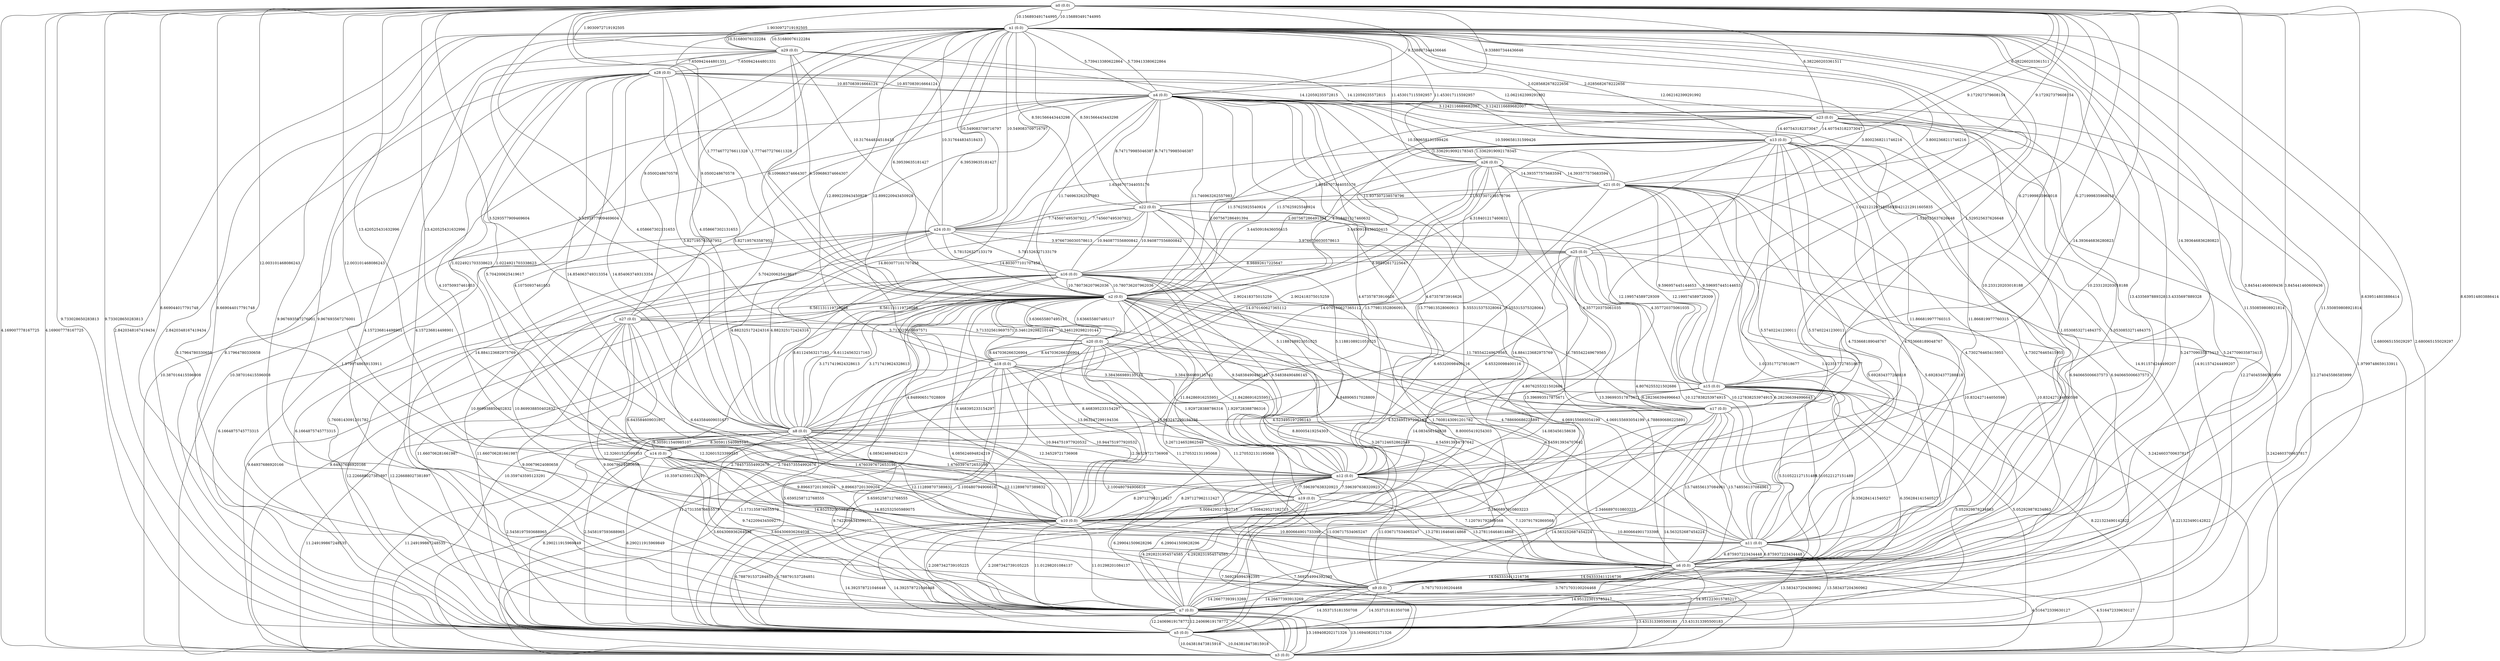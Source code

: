 graph {
n0 [label="n0 (0.0)"];
n1 [label="n1 (0.0)"];
n2 [label="n2 (0.0)"];
n3 [label="n3 (0.0)"];
n4 [label="n4 (0.0)"];
n5 [label="n5 (0.0)"];
n6 [label="n6 (0.0)"];
n7 [label="n7 (0.0)"];
n8 [label="n8 (0.0)"];
n9 [label="n9 (0.0)"];
n10 [label="n10 (0.0)"];
n11 [label="n11 (0.0)"];
n12 [label="n12 (0.0)"];
n13 [label="n13 (0.0)"];
n14 [label="n14 (0.0)"];
n15 [label="n15 (0.0)"];
n16 [label="n16 (0.0)"];
n17 [label="n17 (0.0)"];
n18 [label="n18 (0.0)"];
n19 [label="n19 (0.0)"];
n20 [label="n20 (0.0)"];
n21 [label="n21 (0.0)"];
n22 [label="n22 (0.0)"];
n23 [label="n23 (0.0)"];
n24 [label="n24 (0.0)"];
n25 [label="n25 (0.0)"];
n26 [label="n26 (0.0)"];
n27 [label="n27 (0.0)"];
n28 [label="n28 (0.0)"];
n29 [label="n29 (0.0)"];
n0 -- n1 [weight=10.156893491744995 label=10.156893491744995];
n0 -- n7 [weight=8.669044017791748 label=8.669044017791748];
n0 -- n10 [weight=12.003101468086243 label=12.003101468086243];
n0 -- n8 [weight=3.5293577909469604 label=3.5293577909469604];
n0 -- n4 [weight=9.338807344436646 label=9.338807344436646];
n0 -- n2 [weight=1.7774677276611328 label=1.7774677276611328];
n0 -- n5 [weight=9.733028650283813 label=9.733028650283813];
n0 -- n21 [weight=9.172927379608154 label=9.172927379608154];
n0 -- n12 [weight=14.393646836280823 label=14.393646836280823];
n0 -- n3 [weight=4.169007778167725 label=4.169007778167725];
n0 -- n15 [weight=6.271999835968018 label=6.271999835968018];
n0 -- n29 [weight=1.9030972719192505 label=1.9030972719192505];
n0 -- n6 [weight=3.845441460609436 label=3.845441460609436];
n0 -- n14 [weight=13.420525431632996 label=13.420525431632996];
n0 -- n23 [weight=6.382260203361511 label=6.382260203361511];
n0 -- n9 [weight=8.639514803886414 label=8.639514803886414];
n1 -- n10 [weight=5.704200625419617 label=5.704200625419617];
n1 -- n27 [weight=9.0500248670578 label=9.0500248670578];
n1 -- n22 [weight=8.591566443443298 label=8.591566443443298];
n1 -- n3 [weight=2.680065155029297 label=2.680065155029297];
n1 -- n29 [weight=10.51680076122284 label=10.51680076122284];
n1 -- n15 [weight=1.0421212911605835 label=1.0421212911605835];
n1 -- n7 [weight=9.967693567276001 label=9.967693567276001];
n1 -- n13 [weight=2.0285682678222656 label=2.0285682678222656];
n1 -- n17 [weight=1.529525637626648 label=1.529525637626648];
n1 -- n24 [weight=10.549083709716797 label=10.549083709716797];
n1 -- n11 [weight=10.233120203018188 label=10.233120203018188];
n1 -- n2 [weight=6.39539635181427 label=6.39539635181427];
n1 -- n26 [weight=11.453017115592957 label=11.453017115592957];
n1 -- n4 [weight=5.739413380622864 label=5.739413380622864];
n1 -- n6 [weight=13.4335697889328 label=13.4335697889328];
n1 -- n5 [weight=2.8420348167419434 label=2.8420348167419434];
n1 -- n18 [weight=12.899220943450928 label=12.899220943450928];
n1 -- n25 [weight=3.8002368211746216 label=3.8002368211746216];
n1 -- n0 [weight=10.156893491744995 label=10.156893491744995];
n1 -- n8 [weight=4.058667302131653 label=4.058667302131653];
n1 -- n9 [weight=11.550859808921814 label=11.550859808921814];
n2 -- n10 [weight=8.468395233154297 label=8.468395233154297];
n2 -- n16 [weight=10.780736207962036 label=10.780736207962036];
n2 -- n0 [weight=1.7774677276611328 label=1.7774677276611328];
n2 -- n9 [weight=3.267124652862549 label=3.267124652862549];
n2 -- n5 [weight=2.784573554992676 label=2.784573554992676];
n2 -- n1 [weight=6.39539635181427 label=6.39539635181427];
n2 -- n27 [weight=6.561131119728088 label=6.561131119728088];
n2 -- n8 [weight=3.1717419624328613 label=3.1717419624328613];
n2 -- n13 [weight=4.318401217460632 label=4.318401217460632];
n2 -- n26 [weight=3.4450918436050415 label=3.4450918436050415];
n2 -- n29 [weight=6.109686374664307 label=6.109686374664307];
n2 -- n3 [weight=10.359743595123291 label=10.359743595123291];
n2 -- n4 [weight=11.746963262557983 label=11.746963262557983];
n2 -- n19 [weight=11.84286916255951 label=11.84286916255951];
n2 -- n17 [weight=11.785542249679565 label=11.785542249679565];
n2 -- n6 [weight=8.80005419254303 label=8.80005419254303];
n2 -- n11 [weight=4.069155693054199 label=4.069155693054199];
n2 -- n20 [weight=3.636655807495117 label=3.636655807495117];
n2 -- n18 [weight=3.346129298210144 label=3.346129298210144];
n2 -- n7 [weight=4.085624694824219 label=4.085624694824219];
n2 -- n23 [weight=11.57625925540924 label=11.57625925540924];
n3 -- n15 [weight=8.221323490142822 label=8.221323490142822];
n3 -- n25 [weight=3.2424603700637817 label=3.2424603700637817];
n3 -- n19 [weight=7.569254994392395 label=7.569254994392395];
n3 -- n0 [weight=4.169007778167725 label=4.169007778167725];
n3 -- n9 [weight=13.431313395500183 label=13.431313395500183];
n3 -- n17 [weight=14.563252687454224 label=14.563252687454224];
n3 -- n18 [weight=11.173135876655579 label=11.173135876655579];
n3 -- n5 [weight=10.043818473815918 label=10.043818473815918];
n3 -- n16 [weight=9.64937686920166 label=9.64937686920166];
n3 -- n4 [weight=10.387016415596008 label=10.387016415596008];
n3 -- n6 [weight=4.516472339630127 label=4.516472339630127];
n3 -- n1 [weight=2.680065155029297 label=2.680065155029297];
n3 -- n7 [weight=13.169408202171326 label=13.169408202171326];
n3 -- n12 [weight=2.2087342739105225 label=2.2087342739105225];
n3 -- n8 [weight=11.249199867248535 label=11.249199867248535];
n3 -- n2 [weight=10.359743595123291 label=10.359743595123291];
n3 -- n10 [weight=14.392578721046448 label=14.392578721046448];
n4 -- n7 [weight=14.884123682975769 label=14.884123682975769];
n4 -- n3 [weight=10.387016415596008 label=10.387016415596008];
n4 -- n21 [weight=10.599658131599426 label=10.599658131599426];
n4 -- n19 [weight=4.67357873916626 label=4.67357873916626];
n4 -- n5 [weight=1.9799748659133911 label=1.9799748659133911];
n4 -- n10 [weight=5.555315375328064 label=5.555315375328064];
n4 -- n22 [weight=8.747179985046387 label=8.747179985046387];
n4 -- n1 [weight=5.739413380622864 label=5.739413380622864];
n4 -- n6 [weight=1.0530853271484375 label=1.0530853271484375];
n4 -- n20 [weight=2.007567286491394 label=2.007567286491394];
n4 -- n23 [weight=3.1242116689682007 label=3.1242116689682007];
n4 -- n8 [weight=14.803077101707458 label=14.803077101707458];
n4 -- n28 [weight=10.857083916664124 label=10.857083916664124];
n4 -- n2 [weight=11.746963262557983 label=11.746963262557983];
n4 -- n0 [weight=9.338807344436646 label=9.338807344436646];
n4 -- n11 [weight=11.866819977760315 label=11.866819977760315];
n5 -- n23 [weight=12.274045586585999 label=12.274045586585999];
n5 -- n4 [weight=1.9799748659133911 label=1.9799748659133911];
n5 -- n27 [weight=12.226688027381897 label=12.226688027381897];
n5 -- n6 [weight=14.951223015785217 label=14.951223015785217];
n5 -- n10 [weight=6.788791537284851 label=6.788791537284851];
n5 -- n11 [weight=13.583437204360962 label=13.583437204360962];
n5 -- n7 [weight=12.24069619178772 label=12.24069619178772];
n5 -- n8 [weight=2.5458197593688965 label=2.5458197593688965];
n5 -- n20 [weight=2.100480794906616 label=2.100480794906616];
n5 -- n22 [weight=1.7608143091201782 label=1.7608143091201782];
n5 -- n18 [weight=5.6595258712768555 label=5.6595258712768555];
n5 -- n2 [weight=2.784573554992676 label=2.784573554992676];
n5 -- n24 [weight=6.1664875745773315 label=6.1664875745773315];
n5 -- n9 [weight=14.353715181350708 label=14.353715181350708];
n5 -- n28 [weight=8.17964780330658 label=8.17964780330658];
n5 -- n1 [weight=2.8420348167419434 label=2.8420348167419434];
n5 -- n14 [weight=8.290211915969849 label=8.290211915969849];
n5 -- n3 [weight=10.043818473815918 label=10.043818473815918];
n5 -- n15 [weight=5.052929878234863 label=5.052929878234863];
n5 -- n16 [weight=11.660706281661987 label=11.660706281661987];
n5 -- n26 [weight=13.396993517875671 label=13.396993517875671];
n5 -- n0 [weight=9.733028650283813 label=9.733028650283813];
n6 -- n19 [weight=13.278116464614868 label=13.278116464614868];
n6 -- n13 [weight=4.730276465415955 label=4.730276465415955];
n6 -- n3 [weight=4.516472339630127 label=4.516472339630127];
n6 -- n2 [weight=8.80005419254303 label=8.80005419254303];
n6 -- n17 [weight=13.748556137084961 label=13.748556137084961];
n6 -- n16 [weight=4.788690686225891 label=4.788690686225891];
n6 -- n4 [weight=1.0530853271484375 label=1.0530853271484375];
n6 -- n5 [weight=14.951223015785217 label=14.951223015785217];
n6 -- n14 [weight=14.852532505989075 label=14.852532505989075];
n6 -- n21 [weight=5.692834377288818 label=5.692834377288818];
n6 -- n0 [weight=3.845441460609436 label=3.845441460609436];
n6 -- n11 [weight=6.875937223434448 label=6.875937223434448];
n6 -- n9 [weight=14.043333411216736 label=14.043333411216736];
n6 -- n15 [weight=5.510522127151489 label=5.510522127151489];
n6 -- n12 [weight=7.120791792869568 label=7.120791792869568];
n6 -- n7 [weight=3.7671703100204468 label=3.7671703100204468];
n6 -- n20 [weight=11.270532131195068 label=11.270532131195068];
n6 -- n1 [weight=13.4335697889328 label=13.4335697889328];
n7 -- n10 [weight=11.01298201084137 label=11.01298201084137];
n7 -- n14 [weight=3.604306936264038 label=3.604306936264038];
n7 -- n4 [weight=14.884123682975769 label=14.884123682975769];
n7 -- n5 [weight=12.24069619178772 label=12.24069619178772];
n7 -- n6 [weight=3.7671703100204468 label=3.7671703100204468];
n7 -- n19 [weight=4.2928231954574585 label=4.2928231954574585];
n7 -- n1 [weight=9.967693567276001 label=9.967693567276001];
n7 -- n12 [weight=6.299041509628296 label=6.299041509628296];
n7 -- n17 [weight=2.3466897010803223 label=2.3466897010803223];
n7 -- n23 [weight=14.911574244499207 label=14.911574244499207];
n7 -- n15 [weight=6.356284141540527 label=6.356284141540527];
n7 -- n9 [weight=14.26677393913269 label=14.26677393913269];
n7 -- n3 [weight=13.169408202171326 label=13.169408202171326];
n7 -- n21 [weight=10.832427144050598 label=10.832427144050598];
n7 -- n2 [weight=4.085624694824219 label=4.085624694824219];
n7 -- n27 [weight=9.00679624080658 label=9.00679624080658];
n7 -- n13 [weight=6.940665006637573 label=6.940665006637573];
n7 -- n8 [weight=9.742209434509277 label=9.742209434509277];
n7 -- n0 [weight=8.669044017791748 label=8.669044017791748];
n7 -- n29 [weight=4.157236814498901 label=4.157236814498901];
n8 -- n26 [weight=2.902418375015259 label=2.902418375015259];
n8 -- n1 [weight=4.058667302131653 label=4.058667302131653];
n8 -- n21 [weight=13.779813528060913 label=13.779813528060913];
n8 -- n11 [weight=12.112898707389832 label=12.112898707389832];
n8 -- n3 [weight=11.249199867248535 label=11.249199867248535];
n8 -- n12 [weight=12.34529721736908 label=12.34529721736908];
n8 -- n24 [weight=4.882325172424316 label=4.882325172424316];
n8 -- n4 [weight=14.803077101707458 label=14.803077101707458];
n8 -- n16 [weight=8.61124563217163 label=8.61124563217163];
n8 -- n0 [weight=3.5293577909469604 label=3.5293577909469604];
n8 -- n7 [weight=9.742209434509277 label=9.742209434509277];
n8 -- n2 [weight=3.1717419624328613 label=3.1717419624328613];
n8 -- n5 [weight=2.5458197593688965 label=2.5458197593688965];
n8 -- n17 [weight=4.523495197296143 label=4.523495197296143];
n8 -- n14 [weight=8.305911540985107 label=8.305911540985107];
n9 -- n23 [weight=5.247709035873413 label=5.247709035873413];
n9 -- n27 [weight=12.32601523399353 label=12.32601523399353];
n9 -- n3 [weight=13.431313395500183 label=13.431313395500183];
n9 -- n1 [weight=11.550859808921814 label=11.550859808921814];
n9 -- n2 [weight=3.267124652862549 label=3.267124652862549];
n9 -- n7 [weight=14.26677393913269 label=14.26677393913269];
n9 -- n6 [weight=14.043333411216736 label=14.043333411216736];
n9 -- n24 [weight=10.869938850402832 label=10.869938850402832];
n9 -- n12 [weight=11.036717534065247 label=11.036717534065247];
n9 -- n0 [weight=8.639514803886414 label=8.639514803886414];
n9 -- n5 [weight=14.353715181350708 label=14.353715181350708];
n10 -- n4 [weight=5.555315375328064 label=5.555315375328064];
n10 -- n19 [weight=5.008429527282715 label=5.008429527282715];
n10 -- n3 [weight=14.392578721046448 label=14.392578721046448];
n10 -- n1 [weight=5.704200625419617 label=5.704200625419617];
n10 -- n18 [weight=10.944751977920532 label=10.944751977920532];
n10 -- n12 [weight=8.297127962112427 label=8.297127962112427];
n10 -- n7 [weight=11.01298201084137 label=11.01298201084137];
n10 -- n27 [weight=6.643584609031677 label=6.643584609031677];
n10 -- n11 [weight=10.800664901733398 label=10.800664901733398];
n10 -- n25 [weight=4.8076255321502686 label=4.8076255321502686];
n10 -- n2 [weight=8.468395233154297 label=8.468395233154297];
n10 -- n13 [weight=5.57402241230011 label=5.57402241230011];
n10 -- n0 [weight=12.003101468086243 label=12.003101468086243];
n10 -- n5 [weight=6.788791537284851 label=6.788791537284851];
n10 -- n16 [weight=4.848906517028809 label=4.848906517028809];
n10 -- n14 [weight=9.896637201309204 label=9.896637201309204];
n11 -- n1 [weight=10.233120203018188 label=10.233120203018188];
n11 -- n21 [weight=1.0235177278518677 label=1.0235177278518677];
n11 -- n20 [weight=4.545913934707642 label=4.545913934707642];
n11 -- n5 [weight=13.583437204360962 label=13.583437204360962];
n11 -- n8 [weight=12.112898707389832 label=12.112898707389832];
n11 -- n13 [weight=4.753668189048767 label=4.753668189048767];
n11 -- n25 [weight=10.127838253974915 label=10.127838253974915];
n11 -- n10 [weight=10.800664901733398 label=10.800664901733398];
n11 -- n2 [weight=4.069155693054199 label=4.069155693054199];
n11 -- n4 [weight=11.866819977760315 label=11.866819977760315];
n11 -- n6 [weight=6.875937223434448 label=6.875937223434448];
n12 -- n9 [weight=11.036717534065247 label=11.036717534065247];
n12 -- n20 [weight=1.929728388786316 label=1.929728388786316];
n12 -- n7 [weight=6.299041509628296 label=6.299041509628296];
n12 -- n16 [weight=9.54838490486145 label=9.54838490486145];
n12 -- n18 [weight=13.963247299194336 label=13.963247299194336];
n12 -- n14 [weight=1.4760397672653198 label=1.4760397672653198];
n12 -- n25 [weight=6.65320098400116 label=6.65320098400116];
n12 -- n0 [weight=14.393646836280823 label=14.393646836280823];
n12 -- n19 [weight=7.596397638320923 label=7.596397638320923];
n12 -- n15 [weight=14.083456158638 label=14.083456158638];
n12 -- n22 [weight=5.1188108921051025 label=5.1188108921051025];
n12 -- n13 [weight=4.357720375061035 label=4.357720375061035];
n12 -- n3 [weight=2.2087342739105225 label=2.2087342739105225];
n12 -- n8 [weight=12.34529721736908 label=12.34529721736908];
n12 -- n10 [weight=8.297127962112427 label=8.297127962112427];
n12 -- n6 [weight=7.120791792869568 label=7.120791792869568];
n12 -- n28 [weight=14.854063749313354 label=14.854063749313354];
n13 -- n12 [weight=4.357720375061035 label=4.357720375061035];
n13 -- n24 [weight=1.6346707344055176 label=1.6346707344055176];
n13 -- n29 [weight=14.12059235572815 label=14.12059235572815];
n13 -- n10 [weight=5.57402241230011 label=5.57402241230011];
n13 -- n6 [weight=4.730276465415955 label=4.730276465415955];
n13 -- n1 [weight=2.0285682678222656 label=2.0285682678222656];
n13 -- n7 [weight=6.940665006637573 label=6.940665006637573];
n13 -- n11 [weight=4.753668189048767 label=4.753668189048767];
n13 -- n23 [weight=14.407543182373047 label=14.407543182373047];
n13 -- n26 [weight=1.3362919092178345 label=1.3362919092178345];
n13 -- n2 [weight=4.318401217460632 label=4.318401217460632];
n14 -- n7 [weight=3.604306936264038 label=3.604306936264038];
n14 -- n8 [weight=8.305911540985107 label=8.305911540985107];
n14 -- n26 [weight=14.070160627365112 label=14.070160627365112];
n14 -- n10 [weight=9.896637201309204 label=9.896637201309204];
n14 -- n5 [weight=8.290211915969849 label=8.290211915969849];
n14 -- n6 [weight=14.852532505989075 label=14.852532505989075];
n14 -- n0 [weight=13.420525431632996 label=13.420525431632996];
n14 -- n28 [weight=1.0224921703338623 label=1.0224921703338623];
n14 -- n12 [weight=1.4760397672653198 label=1.4760397672653198];
n15 -- n21 [weight=9.596957445144653 label=9.596957445144653];
n15 -- n5 [weight=5.052929878234863 label=5.052929878234863];
n15 -- n6 [weight=5.510522127151489 label=5.510522127151489];
n15 -- n18 [weight=3.384366989135742 label=3.384366989135742];
n15 -- n3 [weight=8.221323490142822 label=8.221323490142822];
n15 -- n12 [weight=14.083456158638 label=14.083456158638];
n15 -- n7 [weight=6.356284141540527 label=6.356284141540527];
n15 -- n0 [weight=6.271999835968018 label=6.271999835968018];
n15 -- n1 [weight=1.0421212911605835 label=1.0421212911605835];
n15 -- n22 [weight=12.199574589729309 label=12.199574589729309];
n15 -- n17 [weight=6.282366394996643 label=6.282366394996643];
n16 -- n2 [weight=10.780736207962036 label=10.780736207962036];
n16 -- n3 [weight=9.64937686920166 label=9.64937686920166];
n16 -- n22 [weight=10.940877556800842 label=10.940877556800842];
n16 -- n10 [weight=4.848906517028809 label=4.848906517028809];
n16 -- n24 [weight=5.781526327133179 label=5.781526327133179];
n16 -- n6 [weight=4.788690686225891 label=4.788690686225891];
n16 -- n8 [weight=8.61124563217163 label=8.61124563217163];
n16 -- n5 [weight=11.660706281661987 label=11.660706281661987];
n16 -- n25 [weight=8.98892617225647 label=8.98892617225647];
n16 -- n12 [weight=9.54838490486145 label=9.54838490486145];
n17 -- n1 [weight=1.529525637626648 label=1.529525637626648];
n17 -- n8 [weight=4.523495197296143 label=4.523495197296143];
n17 -- n15 [weight=6.282366394996643 label=6.282366394996643];
n17 -- n6 [weight=13.748556137084961 label=13.748556137084961];
n17 -- n7 [weight=2.3466897010803223 label=2.3466897010803223];
n17 -- n28 [weight=5.827195763587952 label=5.827195763587952];
n17 -- n2 [weight=11.785542249679565 label=11.785542249679565];
n17 -- n3 [weight=14.563252687454224 label=14.563252687454224];
n18 -- n1 [weight=12.899220943450928 label=12.899220943450928];
n18 -- n2 [weight=3.346129298210144 label=3.346129298210144];
n18 -- n5 [weight=5.6595258712768555 label=5.6595258712768555];
n18 -- n15 [weight=3.384366989135742 label=3.384366989135742];
n18 -- n20 [weight=8.447036266326904 label=8.447036266326904];
n18 -- n10 [weight=10.944751977920532 label=10.944751977920532];
n18 -- n12 [weight=13.963247299194336 label=13.963247299194336];
n18 -- n3 [weight=11.173135876655579 label=11.173135876655579];
n19 -- n6 [weight=13.278116464614868 label=13.278116464614868];
n19 -- n2 [weight=11.84286916255951 label=11.84286916255951];
n19 -- n3 [weight=7.569254994392395 label=7.569254994392395];
n19 -- n10 [weight=5.008429527282715 label=5.008429527282715];
n19 -- n28 [weight=4.10750937461853 label=4.10750937461853];
n19 -- n12 [weight=7.596397638320923 label=7.596397638320923];
n19 -- n7 [weight=4.2928231954574585 label=4.2928231954574585];
n19 -- n4 [weight=4.67357873916626 label=4.67357873916626];
n20 -- n6 [weight=11.270532131195068 label=11.270532131195068];
n20 -- n4 [weight=2.007567286491394 label=2.007567286491394];
n20 -- n18 [weight=8.447036266326904 label=8.447036266326904];
n20 -- n27 [weight=3.713325619697571 label=3.713325619697571];
n20 -- n11 [weight=4.545913934707642 label=4.545913934707642];
n20 -- n5 [weight=2.100480794906616 label=2.100480794906616];
n20 -- n2 [weight=3.636655807495117 label=3.636655807495117];
n20 -- n12 [weight=1.929728388786316 label=1.929728388786316];
n21 -- n6 [weight=5.692834377288818 label=5.692834377288818];
n21 -- n15 [weight=9.596957445144653 label=9.596957445144653];
n21 -- n26 [weight=14.393577575683594 label=14.393577575683594];
n21 -- n11 [weight=1.0235177278518677 label=1.0235177278518677];
n21 -- n22 [weight=11.937307238578796 label=11.937307238578796];
n21 -- n8 [weight=13.779813528060913 label=13.779813528060913];
n21 -- n0 [weight=9.172927379608154 label=9.172927379608154];
n21 -- n7 [weight=10.832427144050598 label=10.832427144050598];
n21 -- n4 [weight=10.599658131599426 label=10.599658131599426];
n22 -- n21 [weight=11.937307238578796 label=11.937307238578796];
n22 -- n24 [weight=7.745607495307922 label=7.745607495307922];
n22 -- n4 [weight=8.747179985046387 label=8.747179985046387];
n22 -- n5 [weight=1.7608143091201782 label=1.7608143091201782];
n22 -- n16 [weight=10.940877556800842 label=10.940877556800842];
n22 -- n12 [weight=5.1188108921051025 label=5.1188108921051025];
n22 -- n1 [weight=8.591566443443298 label=8.591566443443298];
n22 -- n15 [weight=12.199574589729309 label=12.199574589729309];
n23 -- n5 [weight=12.274045586585999 label=12.274045586585999];
n23 -- n9 [weight=5.247709035873413 label=5.247709035873413];
n23 -- n4 [weight=3.1242116689682007 label=3.1242116689682007];
n23 -- n2 [weight=11.57625925540924 label=11.57625925540924];
n23 -- n7 [weight=14.911574244499207 label=14.911574244499207];
n23 -- n0 [weight=6.382260203361511 label=6.382260203361511];
n23 -- n13 [weight=14.407543182373047 label=14.407543182373047];
n23 -- n28 [weight=12.062162399291992 label=12.062162399291992];
n24 -- n16 [weight=5.781526327133179 label=5.781526327133179];
n24 -- n22 [weight=7.745607495307922 label=7.745607495307922];
n24 -- n8 [weight=4.882325172424316 label=4.882325172424316];
n24 -- n29 [weight=10.317644834518433 label=10.317644834518433];
n24 -- n5 [weight=6.1664875745773315 label=6.1664875745773315];
n24 -- n13 [weight=1.6346707344055176 label=1.6346707344055176];
n24 -- n9 [weight=10.869938850402832 label=10.869938850402832];
n24 -- n1 [weight=10.549083709716797 label=10.549083709716797];
n24 -- n25 [weight=3.9766736030578613 label=3.9766736030578613];
n25 -- n16 [weight=8.98892617225647 label=8.98892617225647];
n25 -- n11 [weight=10.127838253974915 label=10.127838253974915];
n25 -- n10 [weight=4.8076255321502686 label=4.8076255321502686];
n25 -- n24 [weight=3.9766736030578613 label=3.9766736030578613];
n25 -- n12 [weight=6.65320098400116 label=6.65320098400116];
n25 -- n1 [weight=3.8002368211746216 label=3.8002368211746216];
n25 -- n3 [weight=3.2424603700637817 label=3.2424603700637817];
n26 -- n1 [weight=11.453017115592957 label=11.453017115592957];
n26 -- n21 [weight=14.393577575683594 label=14.393577575683594];
n26 -- n8 [weight=2.902418375015259 label=2.902418375015259];
n26 -- n14 [weight=14.070160627365112 label=14.070160627365112];
n26 -- n5 [weight=13.396993517875671 label=13.396993517875671];
n26 -- n2 [weight=3.4450918436050415 label=3.4450918436050415];
n26 -- n13 [weight=1.3362919092178345 label=1.3362919092178345];
n27 -- n20 [weight=3.713325619697571 label=3.713325619697571];
n27 -- n10 [weight=6.643584609031677 label=6.643584609031677];
n27 -- n1 [weight=9.0500248670578 label=9.0500248670578];
n27 -- n2 [weight=6.561131119728088 label=6.561131119728088];
n27 -- n5 [weight=12.226688027381897 label=12.226688027381897];
n27 -- n7 [weight=9.00679624080658 label=9.00679624080658];
n27 -- n9 [weight=12.32601523399353 label=12.32601523399353];
n28 -- n23 [weight=12.062162399291992 label=12.062162399291992];
n28 -- n19 [weight=4.10750937461853 label=4.10750937461853];
n28 -- n17 [weight=5.827195763587952 label=5.827195763587952];
n28 -- n5 [weight=8.17964780330658 label=8.17964780330658];
n28 -- n4 [weight=10.857083916664124 label=10.857083916664124];
n28 -- n12 [weight=14.854063749313354 label=14.854063749313354];
n28 -- n14 [weight=1.0224921703338623 label=1.0224921703338623];
n28 -- n29 [weight=7.650942444801331 label=7.650942444801331];
n29 -- n2 [weight=6.109686374664307 label=6.109686374664307];
n29 -- n0 [weight=1.9030972719192505 label=1.9030972719192505];
n29 -- n24 [weight=10.317644834518433 label=10.317644834518433];
n29 -- n28 [weight=7.650942444801331 label=7.650942444801331];
n29 -- n13 [weight=14.12059235572815 label=14.12059235572815];
n29 -- n7 [weight=4.157236814498901 label=4.157236814498901];
n29 -- n1 [weight=10.51680076122284 label=10.51680076122284];
}

